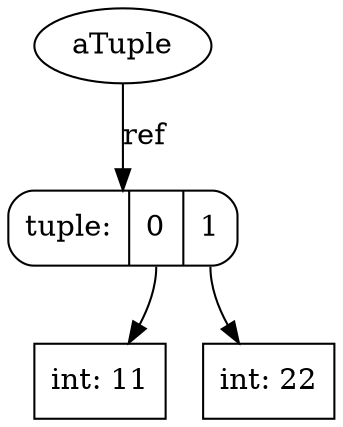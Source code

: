 digraph G {
    overlap=false;

    name3317728 [label="aTuple", shape="ellipse"];
    tuple3325584 [label="tuple: | <0> 0|<1> 1", shape="Mrecord"];
    int8402192 [label="int: 11", shape="box"];
    int8402060 [label="int: 22", shape="box"];

    tuple3325584:0 -> int8402192 [label=""];
    tuple3325584:1 -> int8402060 [label=""];
    name3317728 -> tuple3325584 [label="ref"];

}
